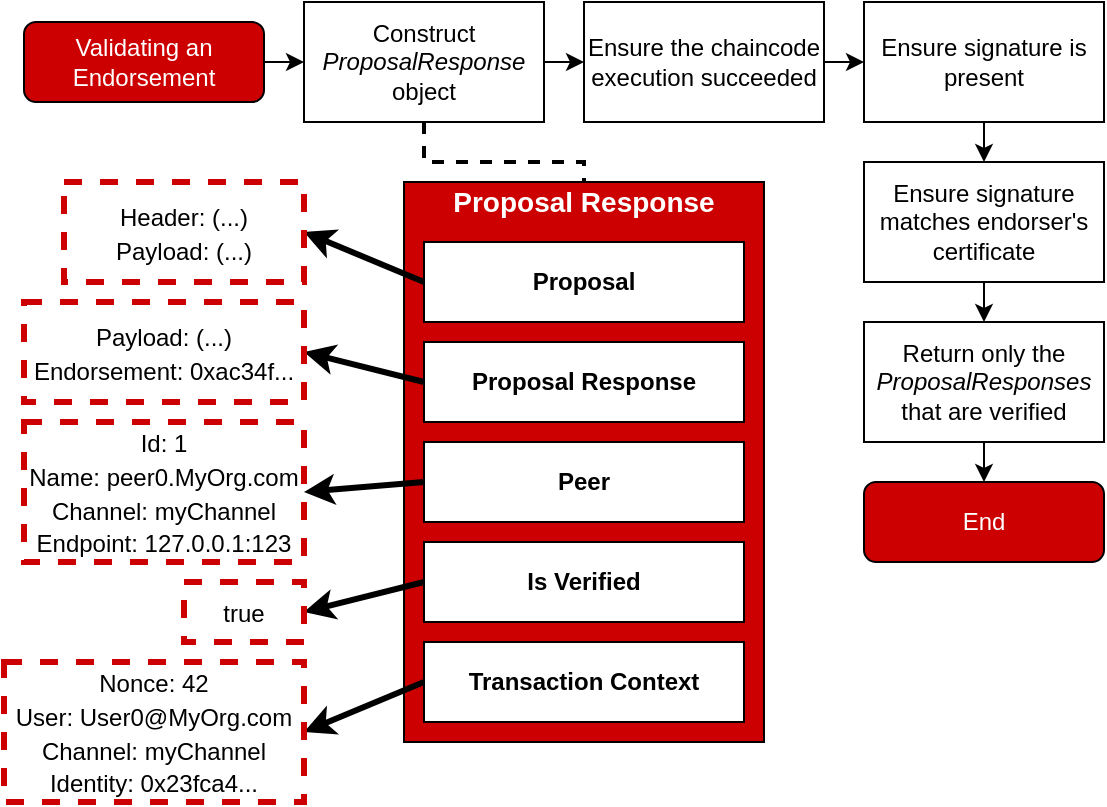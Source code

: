 <mxfile version="14.4.4" type="device"><diagram id="traAZuTT_DMlUJ5fr255" name="Page-1"><mxGraphModel dx="2062" dy="1052" grid="1" gridSize="10" guides="1" tooltips="1" connect="1" arrows="1" fold="1" page="1" pageScale="1" pageWidth="827" pageHeight="1169" math="0" shadow="0"><root><mxCell id="0"/><mxCell id="1" parent="0"/><mxCell id="bS2R6NUJQxW_8WURclbA-14" style="edgeStyle=orthogonalEdgeStyle;rounded=0;orthogonalLoop=1;jettySize=auto;html=1;exitX=1;exitY=0.5;exitDx=0;exitDy=0;entryX=0;entryY=0.5;entryDx=0;entryDy=0;fontSize=14;fontColor=#FFFFFF;" edge="1" parent="1" source="bS2R6NUJQxW_8WURclbA-1" target="bS2R6NUJQxW_8WURclbA-2"><mxGeometry relative="1" as="geometry"/></mxCell><mxCell id="bS2R6NUJQxW_8WURclbA-1" value="Validating an Endorsement" style="rounded=1;whiteSpace=wrap;html=1;fillColor=#CC0000;fontColor=#FFFFFF;" vertex="1" parent="1"><mxGeometry x="20" y="10" width="120" height="40" as="geometry"/></mxCell><mxCell id="bS2R6NUJQxW_8WURclbA-15" style="edgeStyle=orthogonalEdgeStyle;rounded=0;orthogonalLoop=1;jettySize=auto;html=1;exitX=1;exitY=0.5;exitDx=0;exitDy=0;entryX=0;entryY=0.5;entryDx=0;entryDy=0;fontSize=14;fontColor=#FFFFFF;" edge="1" parent="1" source="bS2R6NUJQxW_8WURclbA-2" target="bS2R6NUJQxW_8WURclbA-3"><mxGeometry relative="1" as="geometry"/></mxCell><mxCell id="bS2R6NUJQxW_8WURclbA-19" style="edgeStyle=orthogonalEdgeStyle;rounded=0;orthogonalLoop=1;jettySize=auto;html=1;exitX=0.5;exitY=1;exitDx=0;exitDy=0;entryX=0.5;entryY=0;entryDx=0;entryDy=0;fontSize=14;fontColor=#FFFFFF;dashed=1;endArrow=none;endFill=0;strokeWidth=2;" edge="1" parent="1" source="bS2R6NUJQxW_8WURclbA-2" target="bS2R6NUJQxW_8WURclbA-6"><mxGeometry relative="1" as="geometry"/></mxCell><mxCell id="bS2R6NUJQxW_8WURclbA-2" value="Construct &lt;i&gt;ProposalResponse &lt;/i&gt;object" style="rounded=0;whiteSpace=wrap;html=1;" vertex="1" parent="1"><mxGeometry x="160" width="120" height="60" as="geometry"/></mxCell><mxCell id="bS2R6NUJQxW_8WURclbA-16" style="edgeStyle=orthogonalEdgeStyle;rounded=0;orthogonalLoop=1;jettySize=auto;html=1;exitX=1;exitY=0.5;exitDx=0;exitDy=0;entryX=0;entryY=0.5;entryDx=0;entryDy=0;fontSize=14;fontColor=#FFFFFF;" edge="1" parent="1" source="bS2R6NUJQxW_8WURclbA-3" target="bS2R6NUJQxW_8WURclbA-12"><mxGeometry relative="1" as="geometry"/></mxCell><mxCell id="bS2R6NUJQxW_8WURclbA-3" value="Ensure the chaincode execution succeeded" style="rounded=0;whiteSpace=wrap;html=1;" vertex="1" parent="1"><mxGeometry x="300" width="120" height="60" as="geometry"/></mxCell><mxCell id="bS2R6NUJQxW_8WURclbA-4" value="" style="rounded=0;whiteSpace=wrap;html=1;fillColor=#CC0000;" vertex="1" parent="1"><mxGeometry x="210" y="90" width="180" height="280" as="geometry"/></mxCell><mxCell id="bS2R6NUJQxW_8WURclbA-30" style="edgeStyle=none;rounded=0;orthogonalLoop=1;jettySize=auto;html=1;exitX=0;exitY=0.5;exitDx=0;exitDy=0;entryX=1;entryY=0.5;entryDx=0;entryDy=0;endArrow=classic;endFill=1;strokeWidth=3;fontSize=14;fontColor=#FFFFFF;" edge="1" parent="1" source="bS2R6NUJQxW_8WURclbA-5" target="bS2R6NUJQxW_8WURclbA-29"><mxGeometry relative="1" as="geometry"/></mxCell><mxCell id="bS2R6NUJQxW_8WURclbA-5" value="Is Verified" style="rounded=0;whiteSpace=wrap;html=1;fontStyle=1" vertex="1" parent="1"><mxGeometry x="220" y="270" width="160" height="40" as="geometry"/></mxCell><mxCell id="bS2R6NUJQxW_8WURclbA-6" value="Proposal Response" style="text;html=1;strokeColor=none;fillColor=none;align=center;verticalAlign=middle;whiteSpace=wrap;rounded=0;fontStyle=1;fontColor=#FFFFFF;fontSize=14;" vertex="1" parent="1"><mxGeometry x="210" y="90" width="180" height="20" as="geometry"/></mxCell><mxCell id="bS2R6NUJQxW_8WURclbA-24" style="rounded=0;orthogonalLoop=1;jettySize=auto;html=1;exitX=0;exitY=0.5;exitDx=0;exitDy=0;entryX=1;entryY=0.5;entryDx=0;entryDy=0;endArrow=classic;endFill=1;fontSize=14;fontColor=#FFFFFF;strokeWidth=3;" edge="1" parent="1" source="bS2R6NUJQxW_8WURclbA-8" target="bS2R6NUJQxW_8WURclbA-23"><mxGeometry relative="1" as="geometry"/></mxCell><mxCell id="bS2R6NUJQxW_8WURclbA-8" value="Proposal" style="rounded=0;whiteSpace=wrap;html=1;fontStyle=1" vertex="1" parent="1"><mxGeometry x="220" y="120" width="160" height="40" as="geometry"/></mxCell><mxCell id="bS2R6NUJQxW_8WURclbA-26" style="edgeStyle=none;rounded=0;orthogonalLoop=1;jettySize=auto;html=1;exitX=0;exitY=0.5;exitDx=0;exitDy=0;entryX=1;entryY=0.5;entryDx=0;entryDy=0;endArrow=classic;endFill=1;strokeWidth=3;fontSize=14;fontColor=#FFFFFF;" edge="1" parent="1" source="bS2R6NUJQxW_8WURclbA-9" target="bS2R6NUJQxW_8WURclbA-25"><mxGeometry relative="1" as="geometry"/></mxCell><mxCell id="bS2R6NUJQxW_8WURclbA-9" value="Proposal Response" style="rounded=0;whiteSpace=wrap;html=1;fontStyle=1" vertex="1" parent="1"><mxGeometry x="220" y="170" width="160" height="40" as="geometry"/></mxCell><mxCell id="bS2R6NUJQxW_8WURclbA-28" style="edgeStyle=none;rounded=0;orthogonalLoop=1;jettySize=auto;html=1;exitX=0;exitY=0.5;exitDx=0;exitDy=0;entryX=1;entryY=0.5;entryDx=0;entryDy=0;endArrow=classic;endFill=1;strokeWidth=3;fontSize=14;fontColor=#FFFFFF;" edge="1" parent="1" source="bS2R6NUJQxW_8WURclbA-10" target="bS2R6NUJQxW_8WURclbA-27"><mxGeometry relative="1" as="geometry"/></mxCell><mxCell id="bS2R6NUJQxW_8WURclbA-10" value="Peer" style="rounded=0;whiteSpace=wrap;html=1;fontStyle=1" vertex="1" parent="1"><mxGeometry x="220" y="220" width="160" height="40" as="geometry"/></mxCell><mxCell id="bS2R6NUJQxW_8WURclbA-32" style="edgeStyle=none;rounded=0;orthogonalLoop=1;jettySize=auto;html=1;exitX=0;exitY=0.5;exitDx=0;exitDy=0;entryX=1;entryY=0.5;entryDx=0;entryDy=0;endArrow=classic;endFill=1;strokeWidth=3;fontSize=14;fontColor=#FFFFFF;" edge="1" parent="1" source="bS2R6NUJQxW_8WURclbA-11" target="bS2R6NUJQxW_8WURclbA-31"><mxGeometry relative="1" as="geometry"/></mxCell><mxCell id="bS2R6NUJQxW_8WURclbA-11" value="Transaction Context" style="rounded=0;whiteSpace=wrap;html=1;fontStyle=1" vertex="1" parent="1"><mxGeometry x="220" y="320" width="160" height="40" as="geometry"/></mxCell><mxCell id="bS2R6NUJQxW_8WURclbA-17" style="edgeStyle=orthogonalEdgeStyle;rounded=0;orthogonalLoop=1;jettySize=auto;html=1;exitX=0.5;exitY=1;exitDx=0;exitDy=0;entryX=0.5;entryY=0;entryDx=0;entryDy=0;fontSize=14;fontColor=#FFFFFF;" edge="1" parent="1" source="bS2R6NUJQxW_8WURclbA-12" target="bS2R6NUJQxW_8WURclbA-13"><mxGeometry relative="1" as="geometry"/></mxCell><mxCell id="bS2R6NUJQxW_8WURclbA-12" value="Ensure signature is present" style="rounded=0;whiteSpace=wrap;html=1;" vertex="1" parent="1"><mxGeometry x="440" width="120" height="60" as="geometry"/></mxCell><mxCell id="bS2R6NUJQxW_8WURclbA-20" style="edgeStyle=orthogonalEdgeStyle;rounded=0;orthogonalLoop=1;jettySize=auto;html=1;exitX=0.5;exitY=1;exitDx=0;exitDy=0;entryX=0.5;entryY=0;entryDx=0;entryDy=0;endArrow=classic;endFill=1;fontSize=14;fontColor=#FFFFFF;" edge="1" parent="1" source="bS2R6NUJQxW_8WURclbA-13" target="bS2R6NUJQxW_8WURclbA-18"><mxGeometry relative="1" as="geometry"/></mxCell><mxCell id="bS2R6NUJQxW_8WURclbA-13" value="Ensure signature matches endorser's certificate" style="rounded=0;whiteSpace=wrap;html=1;" vertex="1" parent="1"><mxGeometry x="440" y="80" width="120" height="60" as="geometry"/></mxCell><mxCell id="bS2R6NUJQxW_8WURclbA-22" style="edgeStyle=orthogonalEdgeStyle;rounded=0;orthogonalLoop=1;jettySize=auto;html=1;exitX=0.5;exitY=1;exitDx=0;exitDy=0;entryX=0.5;entryY=0;entryDx=0;entryDy=0;endArrow=classic;endFill=1;fontSize=14;fontColor=#FFFFFF;" edge="1" parent="1" source="bS2R6NUJQxW_8WURclbA-18" target="bS2R6NUJQxW_8WURclbA-21"><mxGeometry relative="1" as="geometry"/></mxCell><mxCell id="bS2R6NUJQxW_8WURclbA-18" value="Return only the &lt;i&gt;ProposalResponses&lt;br&gt;&lt;/i&gt;that are verified" style="rounded=0;whiteSpace=wrap;html=1;" vertex="1" parent="1"><mxGeometry x="440" y="160" width="120" height="60" as="geometry"/></mxCell><mxCell id="bS2R6NUJQxW_8WURclbA-21" value="End" style="rounded=1;whiteSpace=wrap;html=1;fillColor=#CC0000;fontColor=#FFFFFF;" vertex="1" parent="1"><mxGeometry x="440" y="240" width="120" height="40" as="geometry"/></mxCell><mxCell id="bS2R6NUJQxW_8WURclbA-23" value="&lt;font style=&quot;font-size: 12px&quot;&gt;Header: (...)&lt;br&gt;Payload: (...)&lt;/font&gt;" style="rounded=0;whiteSpace=wrap;html=1;fontSize=14;dashed=1;strokeWidth=3;strokeColor=#CC0000;" vertex="1" parent="1"><mxGeometry x="40" y="90" width="120" height="50" as="geometry"/></mxCell><mxCell id="bS2R6NUJQxW_8WURclbA-25" value="&lt;font style=&quot;font-size: 12px&quot;&gt;Payload: (...)&lt;br&gt;Endorsement: 0xac34f...&lt;br&gt;&lt;/font&gt;" style="rounded=0;whiteSpace=wrap;html=1;fontSize=14;dashed=1;strokeWidth=3;strokeColor=#CC0000;" vertex="1" parent="1"><mxGeometry x="20" y="150" width="140" height="50" as="geometry"/></mxCell><mxCell id="bS2R6NUJQxW_8WURclbA-27" value="&lt;font style=&quot;font-size: 12px&quot;&gt;Id: 1&lt;br&gt;Name: peer0.MyOrg.com&lt;br&gt;Channel: myChannel&lt;br&gt;Endpoint: 127.0.0.1:123&lt;br&gt;&lt;/font&gt;" style="rounded=0;whiteSpace=wrap;html=1;fontSize=14;dashed=1;strokeWidth=3;strokeColor=#CC0000;" vertex="1" parent="1"><mxGeometry x="20" y="210" width="140" height="70" as="geometry"/></mxCell><mxCell id="bS2R6NUJQxW_8WURclbA-29" value="&lt;font style=&quot;font-size: 12px&quot;&gt;true&lt;br&gt;&lt;/font&gt;" style="rounded=0;whiteSpace=wrap;html=1;fontSize=14;dashed=1;strokeWidth=3;strokeColor=#CC0000;" vertex="1" parent="1"><mxGeometry x="100" y="290" width="60" height="30" as="geometry"/></mxCell><mxCell id="bS2R6NUJQxW_8WURclbA-31" value="&lt;font style=&quot;font-size: 12px&quot;&gt;Nonce: 42&lt;br&gt;User: User0@MyOrg.com&lt;br&gt;Channel: myChannel&lt;br&gt;Identity: 0x23fca4...&lt;br&gt;&lt;/font&gt;" style="rounded=0;whiteSpace=wrap;html=1;fontSize=14;dashed=1;strokeWidth=3;strokeColor=#CC0000;" vertex="1" parent="1"><mxGeometry x="10" y="330" width="150" height="70" as="geometry"/></mxCell></root></mxGraphModel></diagram></mxfile>